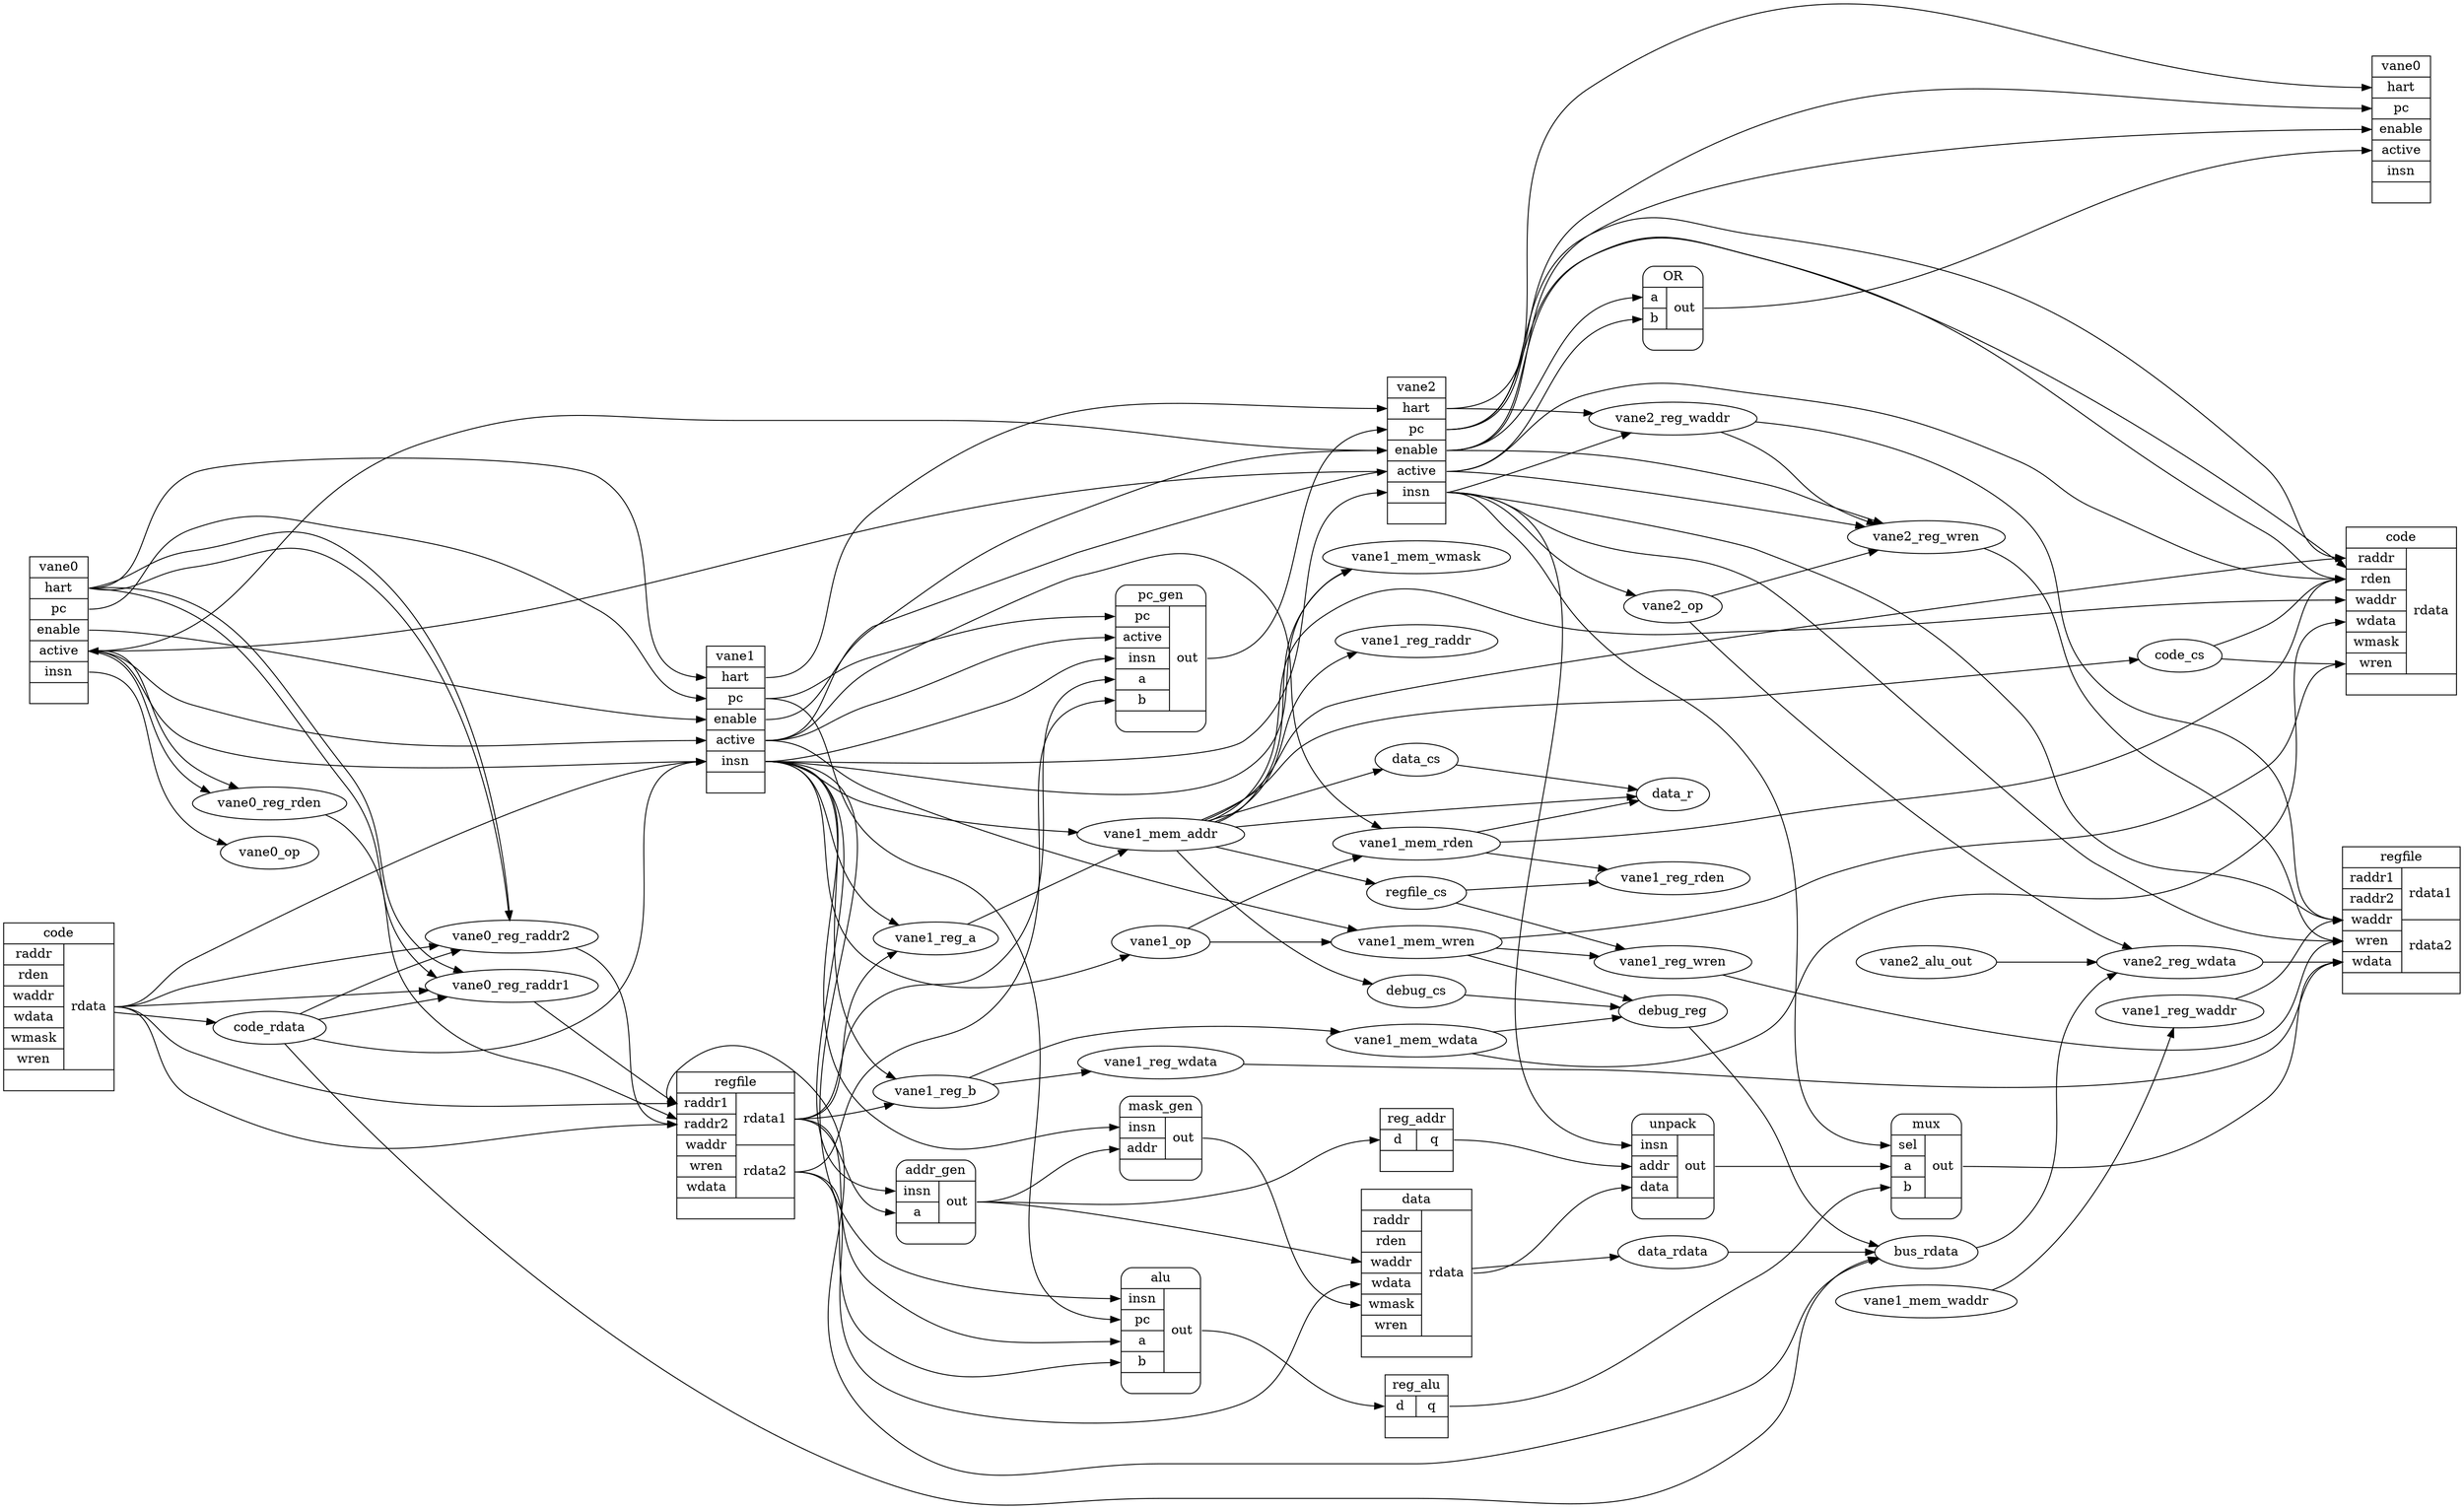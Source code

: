 digraph G {
    rankdir="LR"
    ranksep=1.2

    rank="same" {
        vane0
        code_l
    }

    rank="same" {
        vane1
        regfile_l
    }

    rank="same" {
        vane2
        reg_alu
        reg_addr
        data
    }

    rank="same" {
        vane3
        regfile_r
        code_r
    }

    rank="same" {
        addr_gen
    }

    rank="same" {
        alu
        mask_gen
        pc_gen
    }

    //----------

    vane0 [shape="record" label="<top>vane0|<hart>hart|<pc>pc|<enable>enable|<active>active|<insn>insn|"]

    vane0:hart   -> vane1:hart
    vane0:pc     -> vane1:pc
    vane0:enable -> vane1:enable
    vane0:active -> vane1:active

    //----------

    vane1 [shape="record" label="<top>vane1|<hart>hart|<pc>pc|<enable>enable|<active>active|<insn>insn|"]

    vane1:hart   -> vane2:hart
    vane1:pc     -> alu:pc
    vane1:pc     -> pc_gen:pc
    vane1:enable -> vane2:enable
    vane1:active -> vane2:active
    vane1:active -> pc_gen:active
    vane1:insn   -> vane2:insn
    vane1:insn   -> addr_gen:insn
    vane1:insn   -> alu:insn
    vane1:insn   -> pc_gen:insn

    //----------

    vane2 [shape="record" label="<top>vane2|<hart>hart|<pc>pc|<enable>enable|<active>active|<insn>insn|"]

    vane2:hart   -> vane3:hart
    vane2:pc     -> vane3:pc
    vane2:pc     -> code_r:addr
    vane2:insn   -> writeback_mux:sel
    vane2:insn   -> regfile_r:wren
    vane2:insn   -> regfile_r:waddr
    vane2:insn   -> unpack:insn
    vane2:enable -> vane3:enable
    vane2:enable -> OR:a
    vane2:active -> OR:b

    OR [shape="Mrecord" label="OR|{{<a>a|<b>b}|{<out>out}}|"]
    OR:out -> vane3:active

    //----------

    vane3 [shape="record" label="<top>vane0|<hart>hart|<pc>pc|<enable>enable|<active>active|<insn>insn|"]

    //----------

    addr_gen [shape="Mrecord" label="<top>addr_gen|{{<insn>insn|<a>a}|<out>out}|"]
    addr_gen:out -> data:addr
    addr_gen:out -> reg_addr:d

    mask_gen [shape="Mrecord" label="<top>mask_gen|{{<insn>insn|<addr>addr}|<out>out}|"]
    vane1:insn -> mask_gen:insn
    addr_gen:out -> mask_gen:addr
    mask_gen:out -> data:wmask

    //----------

    code_l [shape="record" label="<top>code|{{<raddr>raddr|<rden>rden|<waddr>waddr|<wdata>wdata|<wmask>wmask|<wren>wren}|<rdata>rdata}|"]
    code_r [shape="record" label="<top>code|{{<raddr>raddr|<rden>rden|<waddr>waddr|<wdata>wdata|<wmask>wmask|<wren>wren}|<rdata>rdata}|"]
    code_l:rdata -> regfile_l:raddr1
    code_l:rdata -> regfile_l:raddr2
    code_l:rdata -> vane1:insn
    vane0:active -> vane0_reg_rden

    code_l:out -> code_rdata
    data:out -> data_rdata

    code_rdata -> bus_rdata
    regfile_l:raddr1 -> bus_rdata
    data_rdata -> bus_rdata
    debug_reg -> bus_rdata

    vane0:insn -> vane0_op
    vane1:insn -> vane1_op
    vane2:insn -> vane2_op

    vane1:insn     -> vane1_reg_a
    regfile_l:rdata1->vane1_reg_a

    vane1:insn     -> vane1_reg_b
    regfile_l:rdata1->vane1_reg_b

    vane0:hart   -> vane0_reg_raddr1
    code_l:rdata -> vane0_reg_raddr1
    vane0:hart   -> vane0_reg_raddr2
    code_l:rdata -> vane0_reg_raddr2

    vane1:insn -> vane1_mem_addr
    vane1_reg_a -> vane1_mem_addr

    vane1:active -> vane1_mem_rden
    vane1_op     -> vane1_mem_rden
    vane1:active -> vane1_mem_wren
    vane1_op     -> vane1_mem_wren

    vane1_reg_b -> vane1_mem_wdata
    vane1:insn -> vane1_mem_wmask
    vane1_mem_addr -> vane1_mem_wmask

    vane1_mem_addr -> code_cs
    vane1_mem_addr -> data_cs
    vane1_mem_addr -> debug_cs
    vane1_mem_addr -> regfile_cs

    vane1_mem_addr -> data_r:addr
    vane1_mem_rden -> data_r:cs
    data_cs        -> data_r:cs

    vane1_mem_wren  -> debug_reg
    debug_cs        -> debug_reg
    vane1_mem_wdata -> debug_reg

    vane0:hart -> vane0_reg_raddr1
    code_rdata -> vane0_reg_raddr1
    vane0:hart -> vane0_reg_raddr2
    code_rdata -> vane0_reg_raddr2
    vane0:active -> vane0_reg_rden

    vane1_mem_addr -> vane1_reg_raddr
    vane1_mem_rden -> vane1_reg_rden
    regfile_cs     -> vane1_reg_rden

    vane0_reg_raddr1 -> regfile_l:raddr1
    vane0_reg_raddr2 -> regfile_l:raddr2
    vane0_reg_rden   -> regfile_l:rden

    vane2:hart -> vane2_reg_waddr
    vane2:insn -> vane2_reg_waddr
    vane2:enable -> vane2_reg_wren
    vane2:active -> vane2_reg_wren
    vane2_reg_waddr -> vane2_reg_wren
    vane2_op -> vane2_reg_wren

    vane2_op      -> vane2_reg_wdata
    bus_rdata     -> vane2_reg_wdata
    vane2_alu_out -> vane2_reg_wdata

    vane1_mem_waddr -> vane1_reg_waddr
    vane1_mem_wren -> vane1_reg_wren
    regfile_cs -> vane1_reg_wren
    vane1_reg_b -> vane1_reg_wdata

    vane2_reg_waddr -> regfile_r:waddr
    vane2_reg_wdata -> regfile_r:wdata
    vane2_reg_wren  -> regfile_r:wren

    vane1_reg_waddr -> regfile_r:waddr
    vane1_reg_wdata -> regfile_r:wdata
    vane1_reg_wren  -> regfile_r:wren

    vane2:enable -> code_r:rden
    vane2:active -> code_r:rden
    vane2:pc     -> code_r:raddr

    vane1_mem_addr -> code_r:raddr
    vane1_mem_rden -> code_r:rden
    code_cs        -> code_r:rden

    vane1_mem_addr  -> code_r:waddr
    vane1_mem_wdata -> code_r:wdata
    vane1_mem_wren  -> code_r:wren
    code_cs         -> code_r:wren

    vane2:enable -> vane0:active
    vane2:active -> vane0:active

    vane0:active -> vane1:insn
    code_rdata -> vane1:insn




    //----------

    data [shape="record" label="<top>data|{{<raddr>raddr|<rden>rden|<waddr>waddr|<wdata>wdata|<wmask>wmask|<wren>wren}|<rdata>rdata}|"]
    data:rdata -> unpack:data

    //----------

    regfile_l [shape="record" label="<top>regfile|{{<raddr1>raddr1|<raddr2>raddr2|<waddr>waddr|<wren>wren|<wdata>wdata}|{<rdata1>rdata1|<rdata2>rdata2}}|"]
    regfile_r [shape="record" label="<top>regfile|{{<raddr1>raddr1|<raddr2>raddr2|<waddr>waddr|<wren>wren|<wdata>wdata}|{<rdata1>rdata1|<rdata2>rdata2}}|"];
    regfile_l:rdata1 -> addr_gen:a
    regfile_l:rdata2 -> data:wdata
    regfile_l:rdata1 -> alu:a
    regfile_l:rdata2 -> alu:b
    regfile_l:rdata1 -> pc_gen:a
    regfile_l:rdata2 -> pc_gen:b

    //----------

    //----------

    reg_addr [shape="record" label="<top>reg_addr|{<d>d|<q>q}|"]
    reg_addr:q -> unpack:addr

    //----------

    unpack  [shape="Mrecord" label="unpack|{{<insn>insn|<addr>addr|<data>data} | <out>out } |"]
    unpack:out        -> writeback_mux:a

    //----------

    alu [shape="Mrecord" label="alu|{{<insn>insn|<pc>pc|<a>a|<b>b}|<out>out}|"]
    alu:out -> reg_alu:d

    //----------

    pc_gen [shape="Mrecord" label="<top>pc_gen|{ {<pc>pc|<active>active|<insn>insn|<a>a|<b>b} | <out>out }|"]
    pc_gen:out -> vane2:pc

    //----------

    reg_alu [shape="record" label="<top>reg_alu|{<d>d|<q>q}|"]
    reg_alu:q         -> writeback_mux:b

    //----------

    writeback_mux [shape="Mrecord" label="mux|{{<sel>sel|<a>a|<b>b} | <out>out }|"]
    writeback_mux:out -> regfile_r:wdata
}
